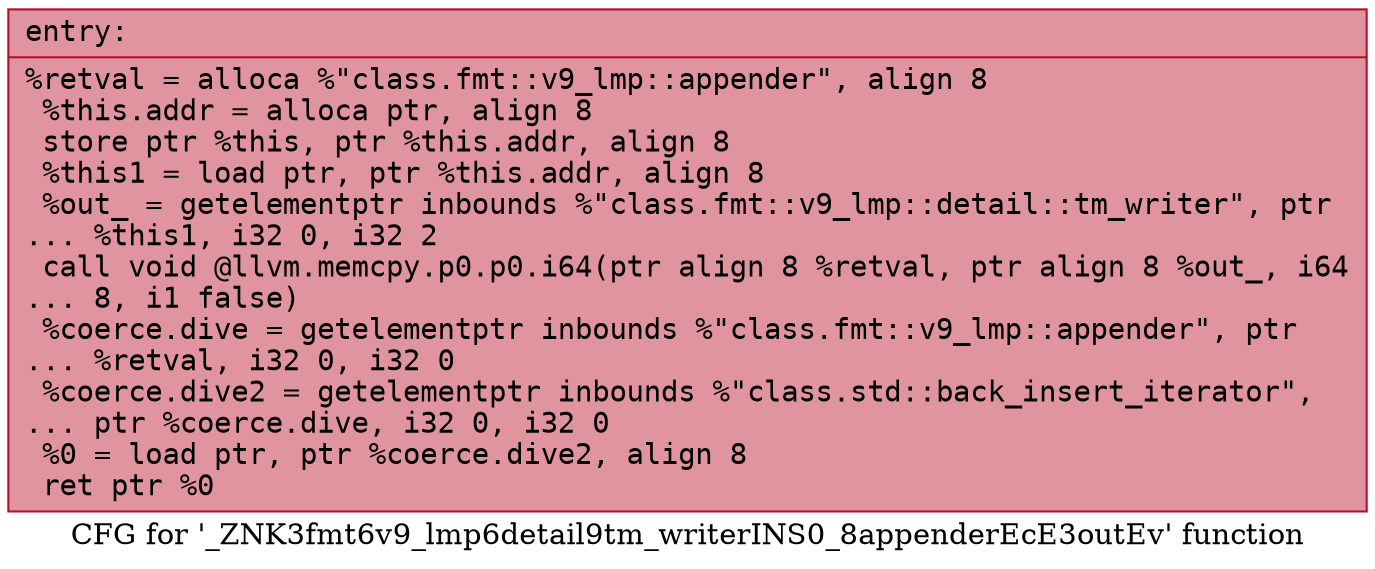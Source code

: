 digraph "CFG for '_ZNK3fmt6v9_lmp6detail9tm_writerINS0_8appenderEcE3outEv' function" {
	label="CFG for '_ZNK3fmt6v9_lmp6detail9tm_writerINS0_8appenderEcE3outEv' function";

	Node0x558416918ed0 [shape=record,color="#b70d28ff", style=filled, fillcolor="#b70d2870" fontname="Courier",label="{entry:\l|  %retval = alloca %\"class.fmt::v9_lmp::appender\", align 8\l  %this.addr = alloca ptr, align 8\l  store ptr %this, ptr %this.addr, align 8\l  %this1 = load ptr, ptr %this.addr, align 8\l  %out_ = getelementptr inbounds %\"class.fmt::v9_lmp::detail::tm_writer\", ptr\l... %this1, i32 0, i32 2\l  call void @llvm.memcpy.p0.p0.i64(ptr align 8 %retval, ptr align 8 %out_, i64\l... 8, i1 false)\l  %coerce.dive = getelementptr inbounds %\"class.fmt::v9_lmp::appender\", ptr\l... %retval, i32 0, i32 0\l  %coerce.dive2 = getelementptr inbounds %\"class.std::back_insert_iterator\",\l... ptr %coerce.dive, i32 0, i32 0\l  %0 = load ptr, ptr %coerce.dive2, align 8\l  ret ptr %0\l}"];
}
